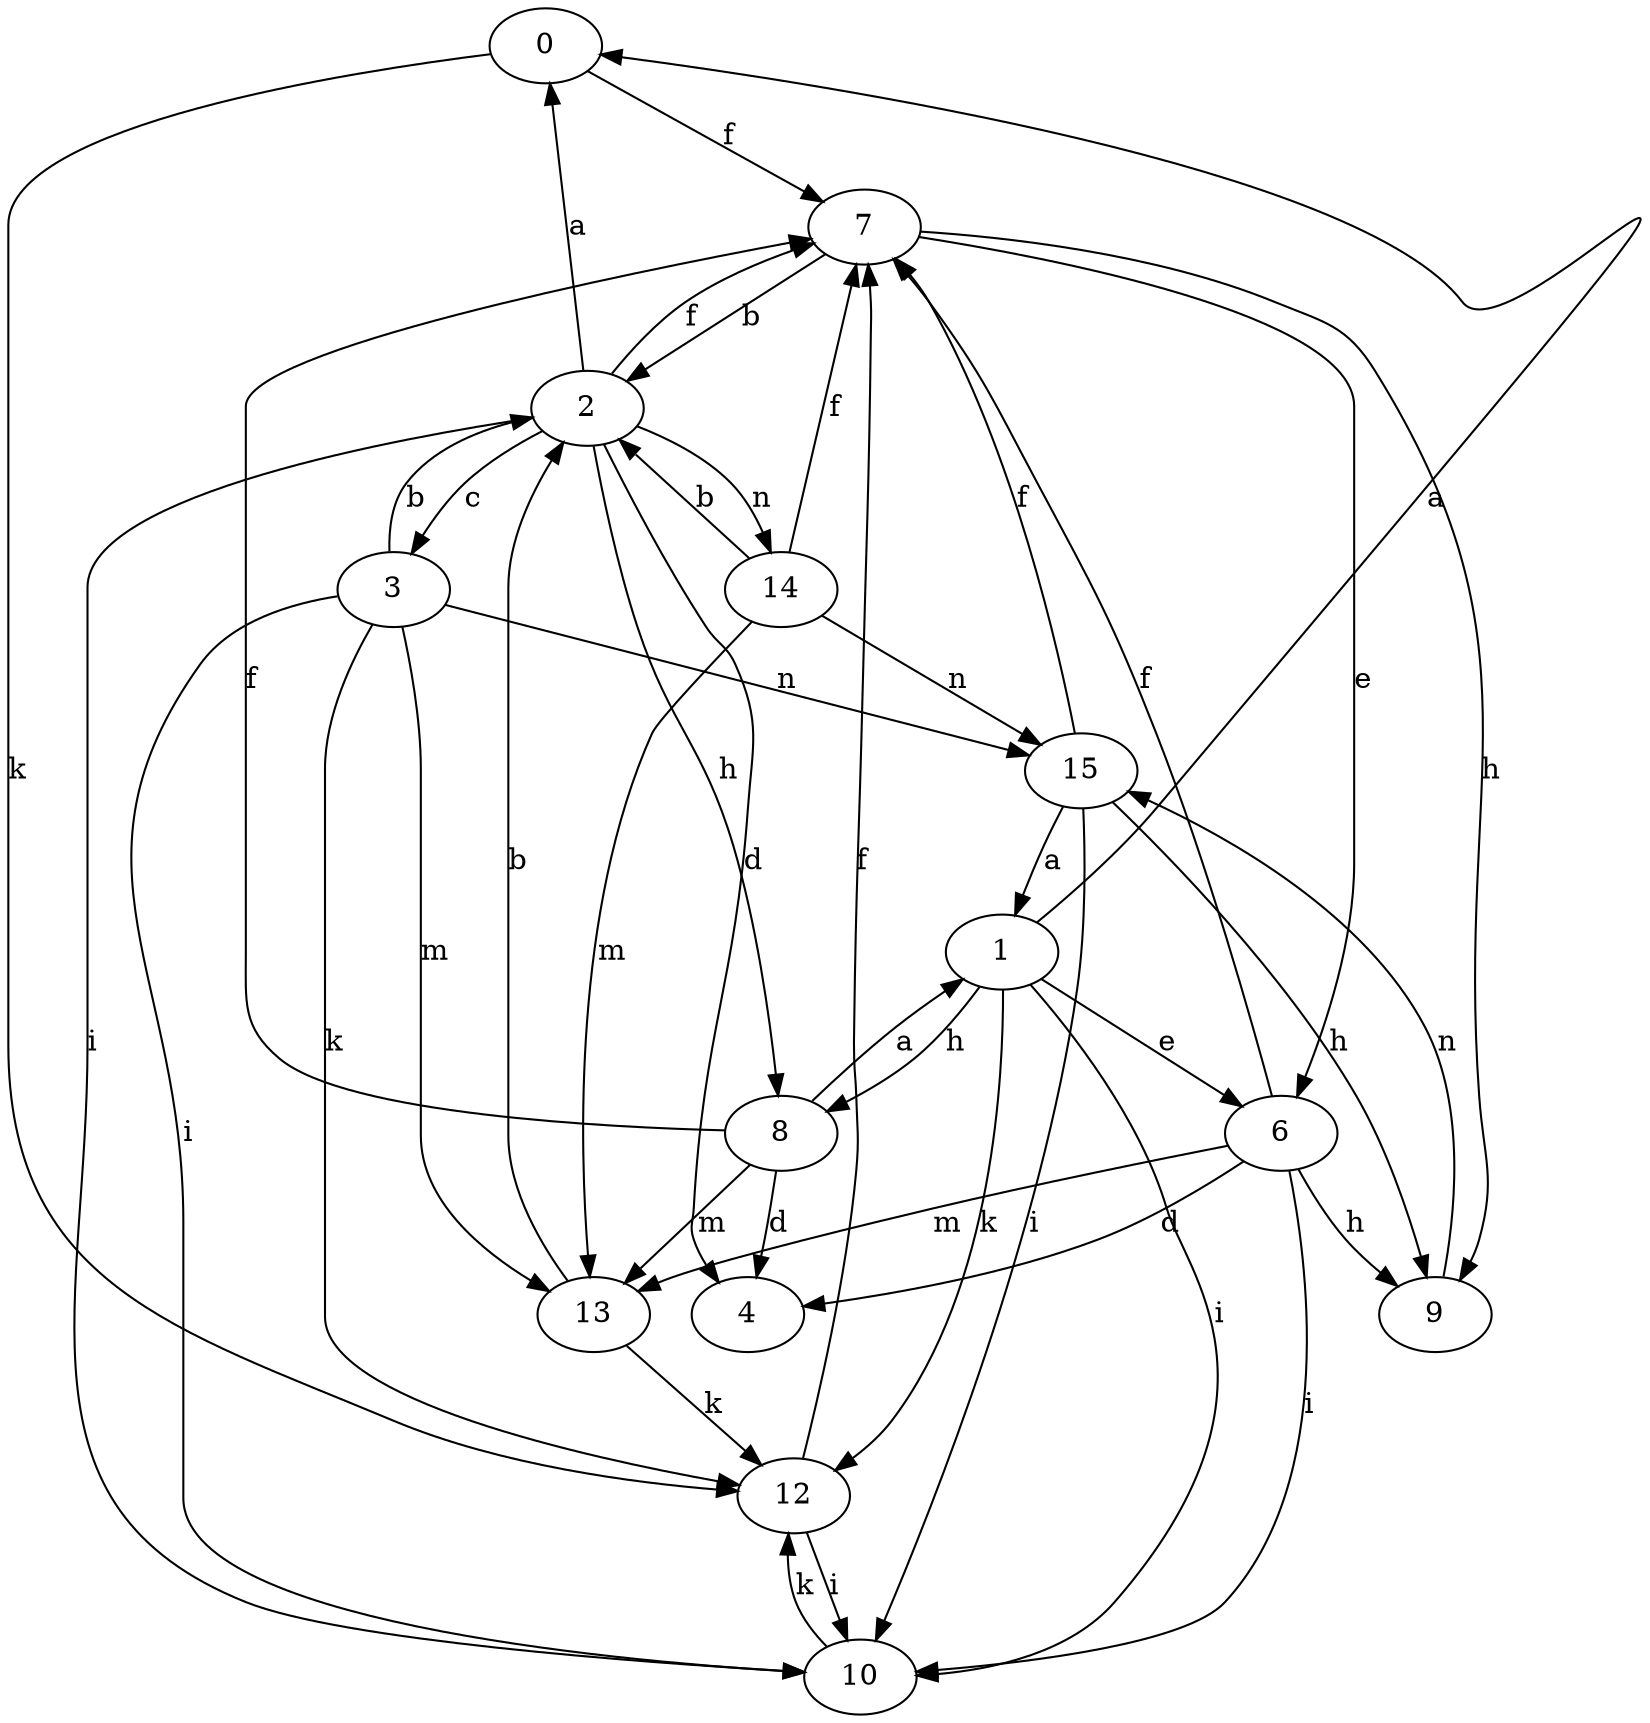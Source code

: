 strict digraph  {
0;
1;
2;
3;
4;
6;
7;
8;
9;
10;
12;
13;
14;
15;
0 -> 7  [label=f];
0 -> 12  [label=k];
1 -> 0  [label=a];
1 -> 6  [label=e];
1 -> 8  [label=h];
1 -> 10  [label=i];
1 -> 12  [label=k];
2 -> 0  [label=a];
2 -> 3  [label=c];
2 -> 4  [label=d];
2 -> 7  [label=f];
2 -> 8  [label=h];
2 -> 10  [label=i];
2 -> 14  [label=n];
3 -> 2  [label=b];
3 -> 10  [label=i];
3 -> 12  [label=k];
3 -> 13  [label=m];
3 -> 15  [label=n];
6 -> 4  [label=d];
6 -> 7  [label=f];
6 -> 9  [label=h];
6 -> 10  [label=i];
6 -> 13  [label=m];
7 -> 2  [label=b];
7 -> 6  [label=e];
7 -> 9  [label=h];
8 -> 1  [label=a];
8 -> 4  [label=d];
8 -> 7  [label=f];
8 -> 13  [label=m];
9 -> 15  [label=n];
10 -> 12  [label=k];
12 -> 7  [label=f];
12 -> 10  [label=i];
13 -> 2  [label=b];
13 -> 12  [label=k];
14 -> 2  [label=b];
14 -> 7  [label=f];
14 -> 13  [label=m];
14 -> 15  [label=n];
15 -> 1  [label=a];
15 -> 7  [label=f];
15 -> 9  [label=h];
15 -> 10  [label=i];
}
